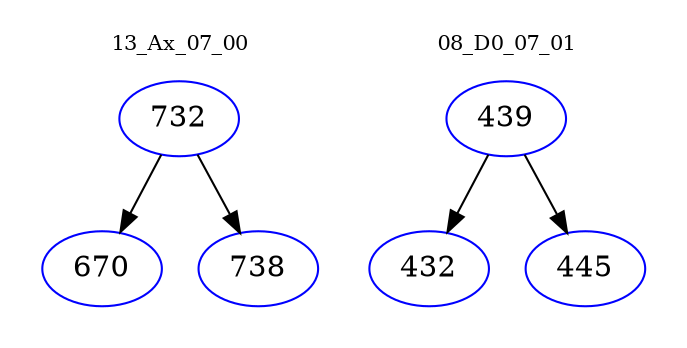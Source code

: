 digraph{
subgraph cluster_0 {
color = white
label = "13_Ax_07_00";
fontsize=10;
T0_732 [label="732", color="blue"]
T0_732 -> T0_670 [color="black"]
T0_670 [label="670", color="blue"]
T0_732 -> T0_738 [color="black"]
T0_738 [label="738", color="blue"]
}
subgraph cluster_1 {
color = white
label = "08_D0_07_01";
fontsize=10;
T1_439 [label="439", color="blue"]
T1_439 -> T1_432 [color="black"]
T1_432 [label="432", color="blue"]
T1_439 -> T1_445 [color="black"]
T1_445 [label="445", color="blue"]
}
}
